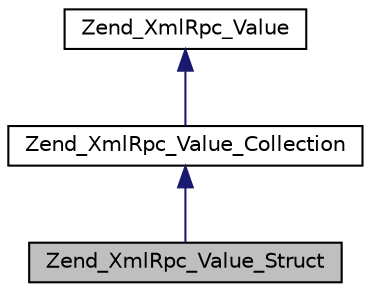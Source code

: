 digraph G
{
  edge [fontname="Helvetica",fontsize="10",labelfontname="Helvetica",labelfontsize="10"];
  node [fontname="Helvetica",fontsize="10",shape=record];
  Node1 [label="Zend_XmlRpc_Value_Struct",height=0.2,width=0.4,color="black", fillcolor="grey75", style="filled" fontcolor="black"];
  Node2 -> Node1 [dir="back",color="midnightblue",fontsize="10",style="solid",fontname="Helvetica"];
  Node2 [label="Zend_XmlRpc_Value_Collection",height=0.2,width=0.4,color="black", fillcolor="white", style="filled",URL="$class_zend___xml_rpc___value___collection.html"];
  Node3 -> Node2 [dir="back",color="midnightblue",fontsize="10",style="solid",fontname="Helvetica"];
  Node3 [label="Zend_XmlRpc_Value",height=0.2,width=0.4,color="black", fillcolor="white", style="filled",URL="$class_zend___xml_rpc___value.html"];
}
